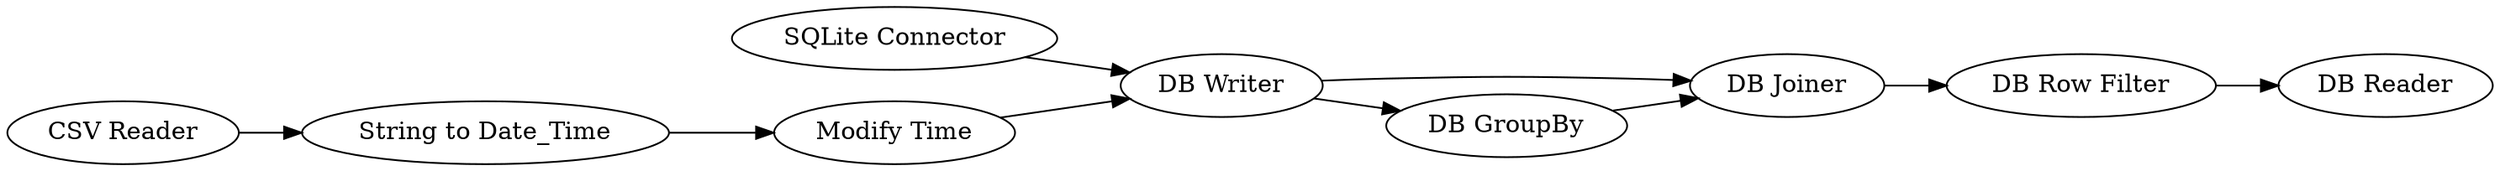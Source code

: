 digraph {
	"2260998402889328185_36" [label="Modify Time"]
	"3962879452781722189_40" [label="SQLite Connector"]
	"3962879452781722189_44" [label="DB Row Filter"]
	"2260998402889328185_16" [label="String to Date_Time"]
	"3962879452781722189_45" [label="DB Reader"]
	"3962879452781722189_43" [label="DB Joiner"]
	"2260998402889328185_37" [label="CSV Reader"]
	"3962879452781722189_41" [label="DB Writer"]
	"3962879452781722189_42" [label="DB GroupBy"]
	"3962879452781722189_43" -> "3962879452781722189_44"
	"2260998402889328185_36" -> "3962879452781722189_41"
	"2260998402889328185_16" -> "2260998402889328185_36"
	"3962879452781722189_40" -> "3962879452781722189_41"
	"2260998402889328185_37" -> "2260998402889328185_16"
	"3962879452781722189_44" -> "3962879452781722189_45"
	"3962879452781722189_42" -> "3962879452781722189_43"
	"3962879452781722189_41" -> "3962879452781722189_42"
	"3962879452781722189_41" -> "3962879452781722189_43"
	rankdir=LR
}
